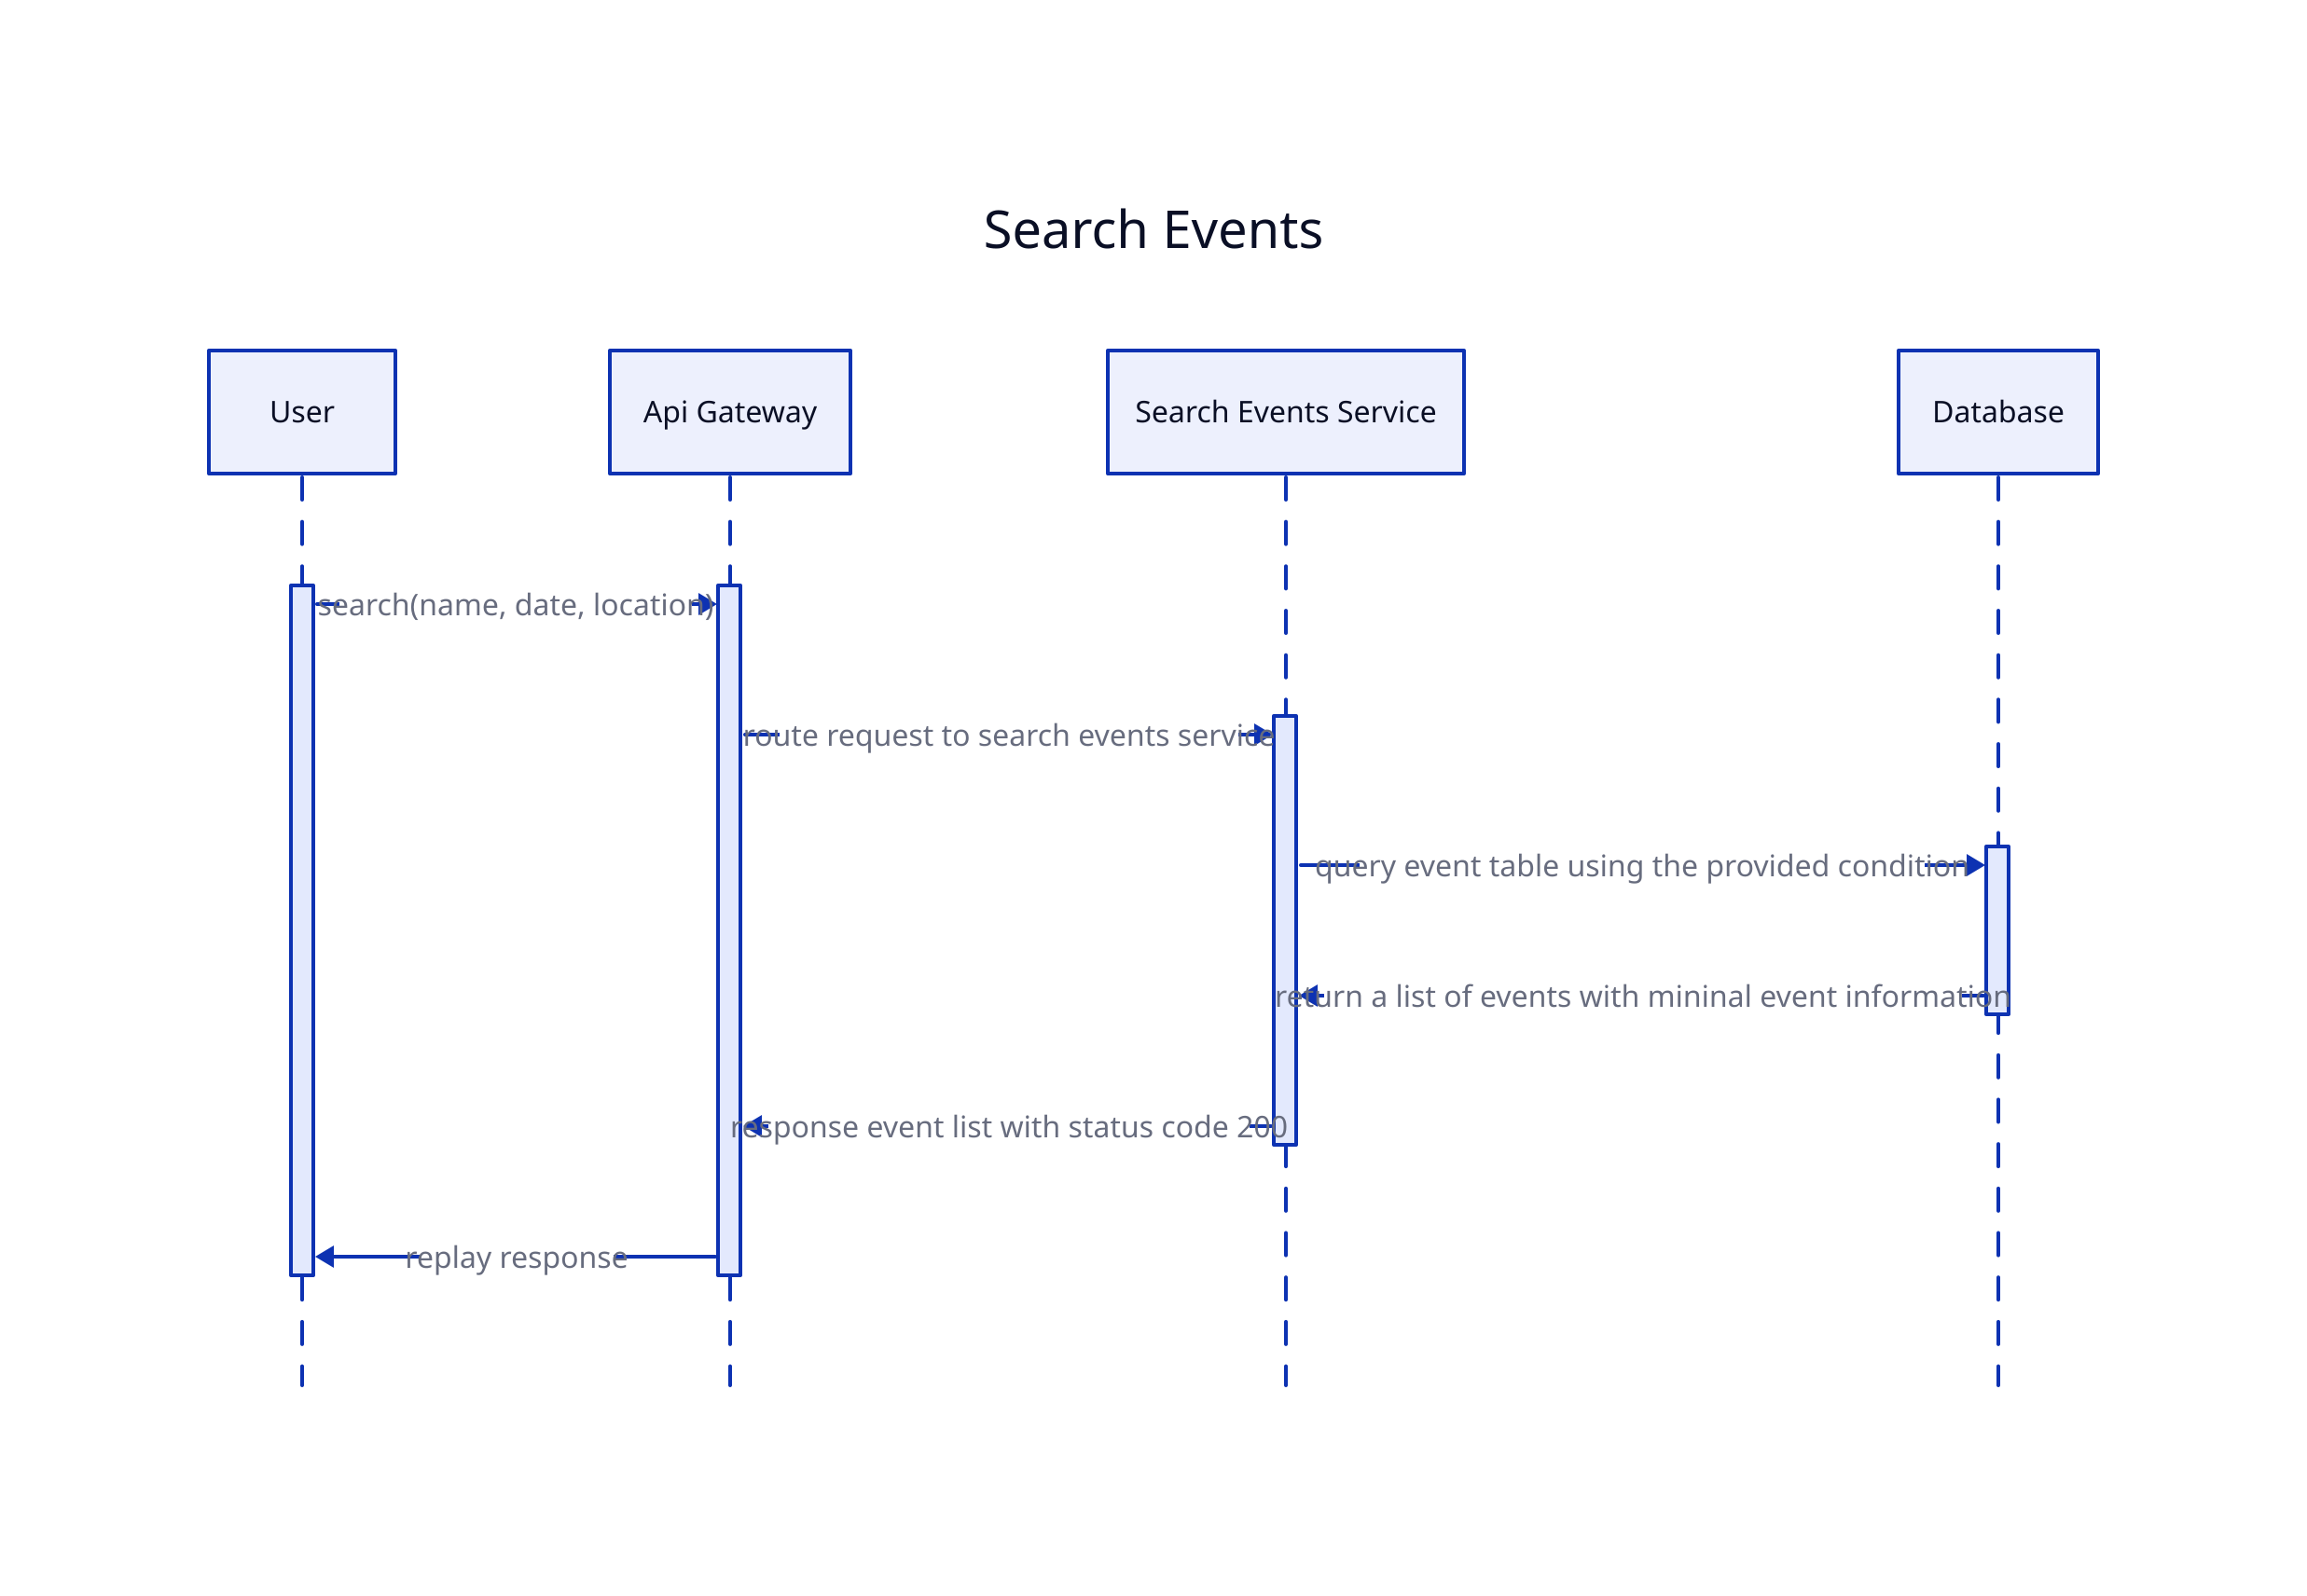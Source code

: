Search Events: {
  shape: sequence_diagram
  u: User
  ag: Api Gateway
  ses: Search Events Service
  db: Database

  u.get -> ag.get: search(name, date, location)
  ag.get -> ses.get: route request to search events service
  ses.get -> db.get: query event table using the provided condition
  db.get -> ses.get: return a list of events with mininal event information
  ses.get -> ag.get: response event list with status code 200
  ag.get -> u.get: replay response
}
